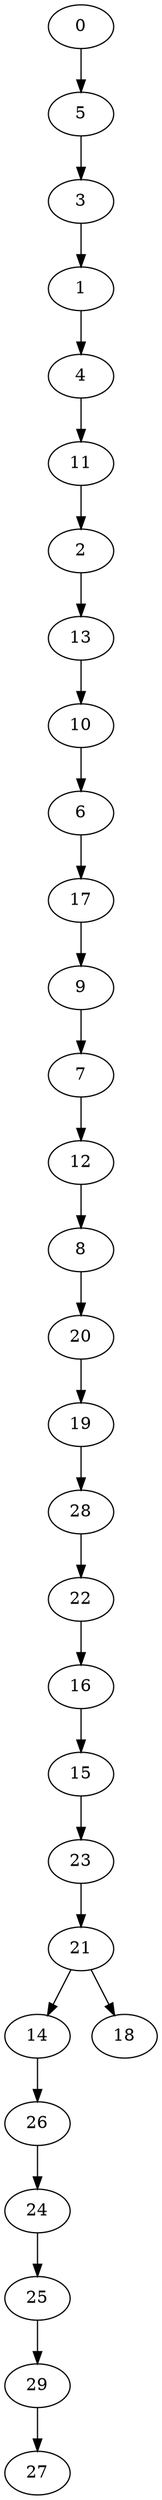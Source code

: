 digraph {
	0 [label=0]
	5 [label=5]
	3 [label=3]
	1 [label=1]
	4 [label=4]
	11 [label=11]
	2 [label=2]
	13 [label=13]
	10 [label=10]
	6 [label=6]
	17 [label=17]
	9 [label=9]
	7 [label=7]
	12 [label=12]
	8 [label=8]
	20 [label=20]
	19 [label=19]
	28 [label=28]
	22 [label=22]
	16 [label=16]
	15 [label=15]
	23 [label=23]
	21 [label=21]
	14 [label=14]
	26 [label=26]
	24 [label=24]
	25 [label=25]
	29 [label=29]
	27 [label=27]
	18 [label=18]
	0 -> 5
	5 -> 3
	3 -> 1
	1 -> 4
	4 -> 11
	11 -> 2
	2 -> 13
	13 -> 10
	10 -> 6
	6 -> 17
	17 -> 9
	9 -> 7
	7 -> 12
	12 -> 8
	8 -> 20
	20 -> 19
	19 -> 28
	28 -> 22
	22 -> 16
	16 -> 15
	15 -> 23
	23 -> 21
	21 -> 14
	14 -> 26
	26 -> 24
	24 -> 25
	25 -> 29
	29 -> 27
	21 -> 18
}

